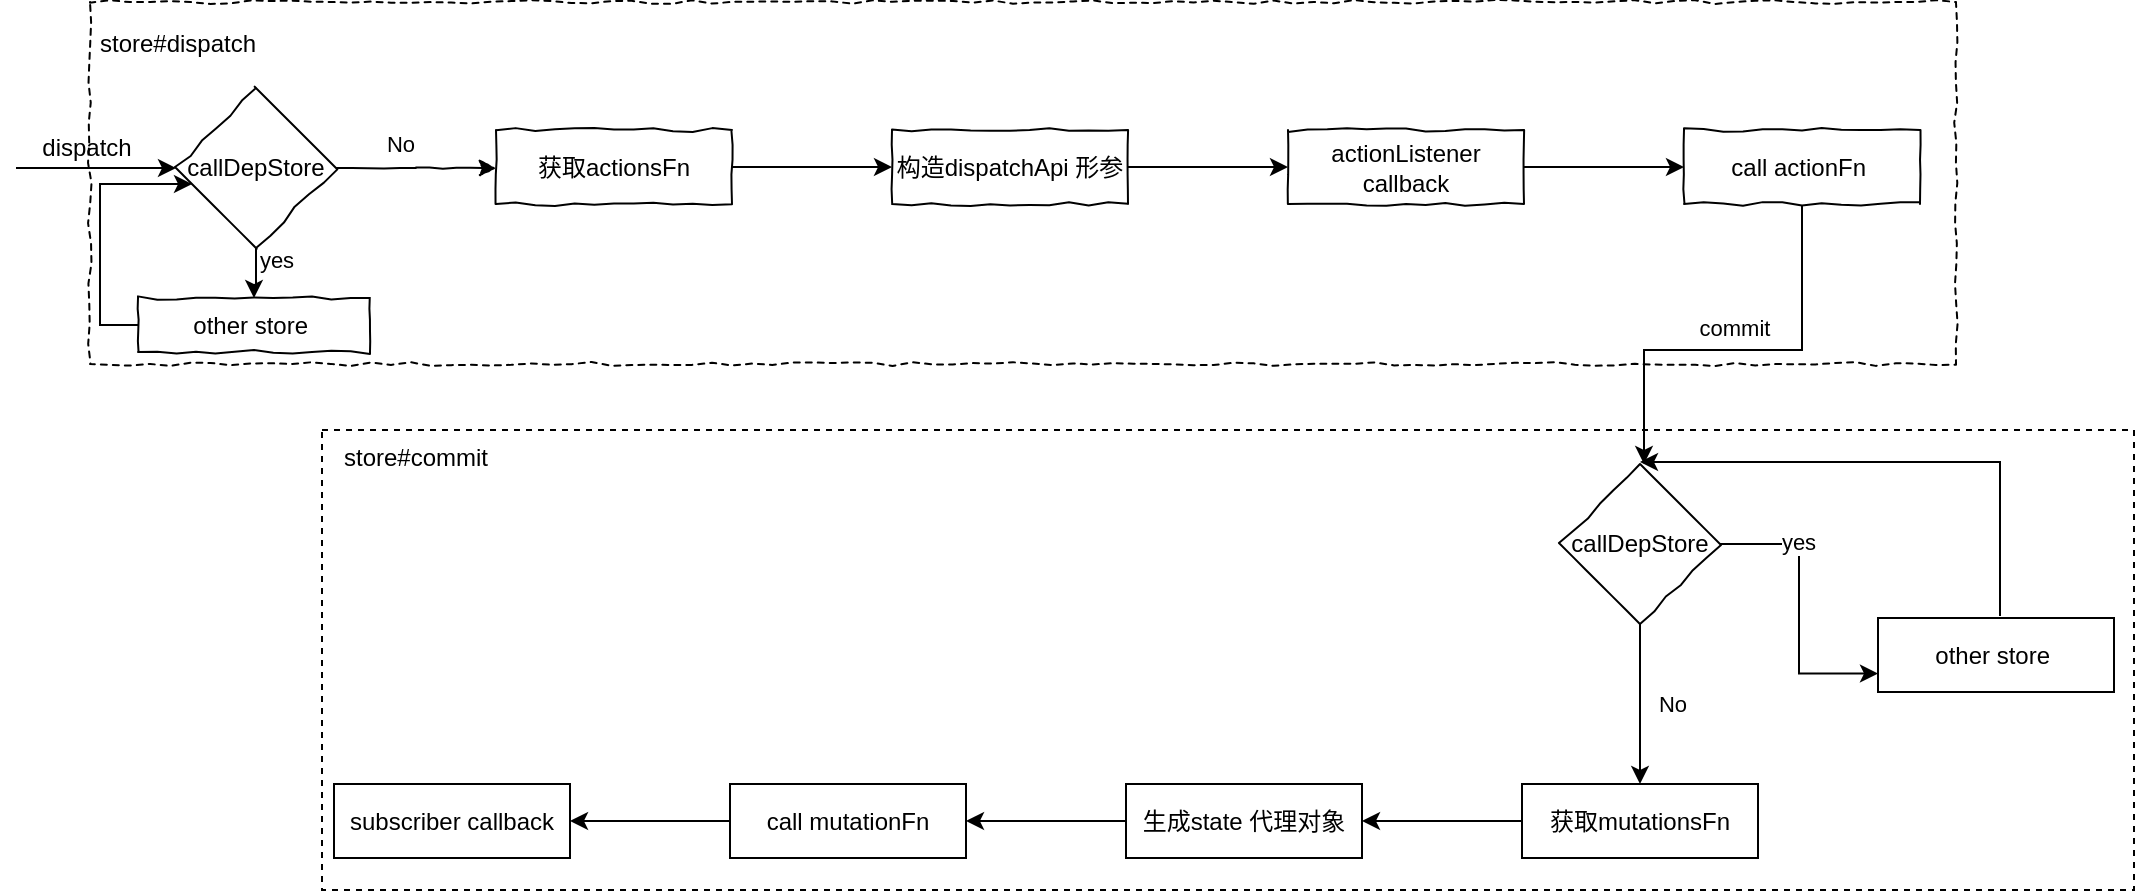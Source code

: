 <mxfile version="13.0.2" type="github">
  <diagram id="kbS5P4wZWLKT-R4bYBcJ" name="第 1 页">
    <mxGraphModel dx="946" dy="614" grid="0" gridSize="10" guides="1" tooltips="1" connect="1" arrows="1" fold="1" page="1" pageScale="1" pageWidth="1920" pageHeight="2200" math="0" shadow="0">
      <root>
        <mxCell id="0" />
        <mxCell id="1" parent="0" />
        <mxCell id="anmj9swUBv52SGz0Lqt5-47" value="" style="rounded=0;whiteSpace=wrap;html=1;dashed=1;" vertex="1" parent="1">
          <mxGeometry x="375" y="446" width="906" height="230" as="geometry" />
        </mxCell>
        <mxCell id="anmj9swUBv52SGz0Lqt5-44" value="" style="rounded=0;whiteSpace=wrap;html=1;dashed=1;comic=1;" vertex="1" parent="1">
          <mxGeometry x="259" y="232" width="933" height="181" as="geometry" />
        </mxCell>
        <mxCell id="anmj9swUBv52SGz0Lqt5-3" value="" style="edgeStyle=orthogonalEdgeStyle;rounded=0;orthogonalLoop=1;jettySize=auto;html=1;" edge="1" parent="1">
          <mxGeometry relative="1" as="geometry">
            <mxPoint x="222" y="315" as="sourcePoint" />
            <mxPoint x="302" y="315" as="targetPoint" />
          </mxGeometry>
        </mxCell>
        <mxCell id="anmj9swUBv52SGz0Lqt5-4" value="dispatch" style="text;html=1;align=center;verticalAlign=middle;resizable=0;points=[];autosize=1;comic=1;" vertex="1" parent="1">
          <mxGeometry x="229" y="296" width="55" height="18" as="geometry" />
        </mxCell>
        <mxCell id="anmj9swUBv52SGz0Lqt5-9" value="No" style="edgeStyle=orthogonalEdgeStyle;rounded=0;orthogonalLoop=1;jettySize=auto;html=1;comic=1;" edge="1" parent="1" source="anmj9swUBv52SGz0Lqt5-7">
          <mxGeometry x="-0.2" y="12" relative="1" as="geometry">
            <mxPoint x="462" y="315" as="targetPoint" />
            <mxPoint as="offset" />
          </mxGeometry>
        </mxCell>
        <mxCell id="anmj9swUBv52SGz0Lqt5-11" value="" style="edgeStyle=orthogonalEdgeStyle;rounded=0;orthogonalLoop=1;jettySize=auto;html=1;entryX=0.5;entryY=0;entryDx=0;entryDy=0;" edge="1" parent="1" source="anmj9swUBv52SGz0Lqt5-7" target="anmj9swUBv52SGz0Lqt5-21">
          <mxGeometry relative="1" as="geometry">
            <mxPoint x="342" y="435" as="targetPoint" />
          </mxGeometry>
        </mxCell>
        <mxCell id="anmj9swUBv52SGz0Lqt5-19" value="yes" style="edgeLabel;html=1;align=center;verticalAlign=middle;resizable=0;points=[];" vertex="1" connectable="0" parent="anmj9swUBv52SGz0Lqt5-11">
          <mxGeometry x="0.05" y="-1" relative="1" as="geometry">
            <mxPoint x="11" y="-8" as="offset" />
          </mxGeometry>
        </mxCell>
        <mxCell id="anmj9swUBv52SGz0Lqt5-7" value="callDepStore" style="rhombus;whiteSpace=wrap;html=1;comic=1;" vertex="1" parent="1">
          <mxGeometry x="302" y="275" width="80" height="80" as="geometry" />
        </mxCell>
        <mxCell id="anmj9swUBv52SGz0Lqt5-14" value="" style="edgeStyle=orthogonalEdgeStyle;rounded=0;orthogonalLoop=1;jettySize=auto;html=1;" edge="1" parent="1" source="anmj9swUBv52SGz0Lqt5-12" target="anmj9swUBv52SGz0Lqt5-13">
          <mxGeometry relative="1" as="geometry" />
        </mxCell>
        <mxCell id="anmj9swUBv52SGz0Lqt5-12" value="获取actionsFn" style="rounded=0;whiteSpace=wrap;html=1;comic=1;" vertex="1" parent="1">
          <mxGeometry x="462" y="296" width="118" height="37" as="geometry" />
        </mxCell>
        <mxCell id="anmj9swUBv52SGz0Lqt5-16" value="" style="edgeStyle=orthogonalEdgeStyle;rounded=0;orthogonalLoop=1;jettySize=auto;html=1;" edge="1" parent="1" source="anmj9swUBv52SGz0Lqt5-13" target="anmj9swUBv52SGz0Lqt5-15">
          <mxGeometry relative="1" as="geometry" />
        </mxCell>
        <mxCell id="anmj9swUBv52SGz0Lqt5-13" value="构造dispatchApi 形参" style="rounded=0;whiteSpace=wrap;html=1;comic=1;" vertex="1" parent="1">
          <mxGeometry x="660" y="296" width="118" height="37" as="geometry" />
        </mxCell>
        <mxCell id="anmj9swUBv52SGz0Lqt5-18" value="" style="edgeStyle=orthogonalEdgeStyle;rounded=0;orthogonalLoop=1;jettySize=auto;html=1;" edge="1" parent="1" source="anmj9swUBv52SGz0Lqt5-15" target="anmj9swUBv52SGz0Lqt5-17">
          <mxGeometry relative="1" as="geometry" />
        </mxCell>
        <mxCell id="anmj9swUBv52SGz0Lqt5-15" value="actionListener callback" style="rounded=0;whiteSpace=wrap;html=1;comic=1;" vertex="1" parent="1">
          <mxGeometry x="858" y="296" width="118" height="37" as="geometry" />
        </mxCell>
        <mxCell id="anmj9swUBv52SGz0Lqt5-25" value="" style="edgeStyle=orthogonalEdgeStyle;rounded=0;orthogonalLoop=1;jettySize=auto;html=1;" edge="1" parent="1" source="anmj9swUBv52SGz0Lqt5-17">
          <mxGeometry relative="1" as="geometry">
            <mxPoint x="1036" y="463" as="targetPoint" />
            <Array as="points">
              <mxPoint x="1115" y="406" />
              <mxPoint x="1036" y="406" />
            </Array>
          </mxGeometry>
        </mxCell>
        <mxCell id="anmj9swUBv52SGz0Lqt5-26" value="commit" style="edgeLabel;html=1;align=center;verticalAlign=middle;resizable=0;points=[];" vertex="1" connectable="0" parent="anmj9swUBv52SGz0Lqt5-25">
          <mxGeometry x="-0.125" y="1" relative="1" as="geometry">
            <mxPoint x="-16" y="-12" as="offset" />
          </mxGeometry>
        </mxCell>
        <mxCell id="anmj9swUBv52SGz0Lqt5-17" value="call actionFn&amp;nbsp;" style="rounded=0;whiteSpace=wrap;html=1;comic=1;" vertex="1" parent="1">
          <mxGeometry x="1056" y="296" width="118" height="37" as="geometry" />
        </mxCell>
        <mxCell id="anmj9swUBv52SGz0Lqt5-23" value="" style="edgeStyle=orthogonalEdgeStyle;rounded=0;orthogonalLoop=1;jettySize=auto;html=1;exitX=0;exitY=0.5;exitDx=0;exitDy=0;" edge="1" parent="1" source="anmj9swUBv52SGz0Lqt5-21" target="anmj9swUBv52SGz0Lqt5-7">
          <mxGeometry relative="1" as="geometry">
            <mxPoint x="508" y="334" as="targetPoint" />
            <Array as="points">
              <mxPoint x="264" y="394" />
              <mxPoint x="264" y="323" />
            </Array>
          </mxGeometry>
        </mxCell>
        <mxCell id="anmj9swUBv52SGz0Lqt5-21" value="other store&amp;nbsp;" style="rounded=0;whiteSpace=wrap;html=1;comic=1;" vertex="1" parent="1">
          <mxGeometry x="283" y="380" width="116" height="27" as="geometry" />
        </mxCell>
        <mxCell id="anmj9swUBv52SGz0Lqt5-29" value="" style="edgeStyle=orthogonalEdgeStyle;rounded=0;orthogonalLoop=1;jettySize=auto;html=1;" edge="1" parent="1" source="anmj9swUBv52SGz0Lqt5-27">
          <mxGeometry relative="1" as="geometry">
            <mxPoint x="1034" y="623" as="targetPoint" />
          </mxGeometry>
        </mxCell>
        <mxCell id="anmj9swUBv52SGz0Lqt5-30" value="No" style="edgeLabel;html=1;align=center;verticalAlign=middle;resizable=0;points=[];" vertex="1" connectable="0" parent="anmj9swUBv52SGz0Lqt5-29">
          <mxGeometry x="0.025" y="1" relative="1" as="geometry">
            <mxPoint x="14" y="-1" as="offset" />
          </mxGeometry>
        </mxCell>
        <mxCell id="anmj9swUBv52SGz0Lqt5-39" value="" style="edgeStyle=orthogonalEdgeStyle;rounded=0;orthogonalLoop=1;jettySize=auto;html=1;entryX=0;entryY=0.75;entryDx=0;entryDy=0;" edge="1" parent="1" source="anmj9swUBv52SGz0Lqt5-27" target="anmj9swUBv52SGz0Lqt5-40">
          <mxGeometry relative="1" as="geometry">
            <mxPoint x="1154" y="503" as="targetPoint" />
          </mxGeometry>
        </mxCell>
        <mxCell id="anmj9swUBv52SGz0Lqt5-41" value="yes" style="edgeLabel;html=1;align=center;verticalAlign=middle;resizable=0;points=[];" vertex="1" connectable="0" parent="anmj9swUBv52SGz0Lqt5-39">
          <mxGeometry x="-0.275" y="-3" relative="1" as="geometry">
            <mxPoint x="2" y="-14" as="offset" />
          </mxGeometry>
        </mxCell>
        <mxCell id="anmj9swUBv52SGz0Lqt5-27" value="callDepStore" style="rhombus;whiteSpace=wrap;html=1;comic=1;" vertex="1" parent="1">
          <mxGeometry x="994" y="463" width="80" height="80" as="geometry" />
        </mxCell>
        <mxCell id="anmj9swUBv52SGz0Lqt5-33" value="" style="edgeStyle=orthogonalEdgeStyle;rounded=0;orthogonalLoop=1;jettySize=auto;html=1;" edge="1" parent="1" source="anmj9swUBv52SGz0Lqt5-31" target="anmj9swUBv52SGz0Lqt5-32">
          <mxGeometry relative="1" as="geometry" />
        </mxCell>
        <mxCell id="anmj9swUBv52SGz0Lqt5-31" value="获取mutationsFn" style="rounded=0;whiteSpace=wrap;html=1;" vertex="1" parent="1">
          <mxGeometry x="975" y="623" width="118" height="37" as="geometry" />
        </mxCell>
        <mxCell id="anmj9swUBv52SGz0Lqt5-35" value="" style="edgeStyle=orthogonalEdgeStyle;rounded=0;orthogonalLoop=1;jettySize=auto;html=1;" edge="1" parent="1" source="anmj9swUBv52SGz0Lqt5-32" target="anmj9swUBv52SGz0Lqt5-34">
          <mxGeometry relative="1" as="geometry" />
        </mxCell>
        <mxCell id="anmj9swUBv52SGz0Lqt5-32" value="生成state 代理对象" style="rounded=0;whiteSpace=wrap;html=1;" vertex="1" parent="1">
          <mxGeometry x="777" y="623" width="118" height="37" as="geometry" />
        </mxCell>
        <mxCell id="anmj9swUBv52SGz0Lqt5-37" value="" style="edgeStyle=orthogonalEdgeStyle;rounded=0;orthogonalLoop=1;jettySize=auto;html=1;" edge="1" parent="1" source="anmj9swUBv52SGz0Lqt5-34" target="anmj9swUBv52SGz0Lqt5-36">
          <mxGeometry relative="1" as="geometry" />
        </mxCell>
        <mxCell id="anmj9swUBv52SGz0Lqt5-34" value="call mutationFn" style="rounded=0;whiteSpace=wrap;html=1;" vertex="1" parent="1">
          <mxGeometry x="579" y="623" width="118" height="37" as="geometry" />
        </mxCell>
        <mxCell id="anmj9swUBv52SGz0Lqt5-36" value="subscriber callback" style="rounded=0;whiteSpace=wrap;html=1;" vertex="1" parent="1">
          <mxGeometry x="381" y="623" width="118" height="37" as="geometry" />
        </mxCell>
        <mxCell id="anmj9swUBv52SGz0Lqt5-43" value="" style="edgeStyle=orthogonalEdgeStyle;rounded=0;orthogonalLoop=1;jettySize=auto;html=1;entryX=0.5;entryY=0;entryDx=0;entryDy=0;" edge="1" parent="1">
          <mxGeometry relative="1" as="geometry">
            <mxPoint x="1214" y="539" as="sourcePoint" />
            <mxPoint x="1034" y="462" as="targetPoint" />
            <Array as="points">
              <mxPoint x="1214" y="462" />
            </Array>
          </mxGeometry>
        </mxCell>
        <mxCell id="anmj9swUBv52SGz0Lqt5-40" value="other store&amp;nbsp;" style="rounded=0;whiteSpace=wrap;html=1;" vertex="1" parent="1">
          <mxGeometry x="1153" y="540" width="118" height="37" as="geometry" />
        </mxCell>
        <mxCell id="anmj9swUBv52SGz0Lqt5-45" value="store#dispatch" style="text;html=1;strokeColor=none;fillColor=none;align=center;verticalAlign=middle;whiteSpace=wrap;rounded=0;" vertex="1" parent="1">
          <mxGeometry x="283" y="243" width="40" height="20" as="geometry" />
        </mxCell>
        <mxCell id="anmj9swUBv52SGz0Lqt5-49" value="store#commit" style="text;html=1;strokeColor=none;fillColor=none;align=center;verticalAlign=middle;whiteSpace=wrap;rounded=0;" vertex="1" parent="1">
          <mxGeometry x="402" y="450" width="40" height="20" as="geometry" />
        </mxCell>
      </root>
    </mxGraphModel>
  </diagram>
</mxfile>
